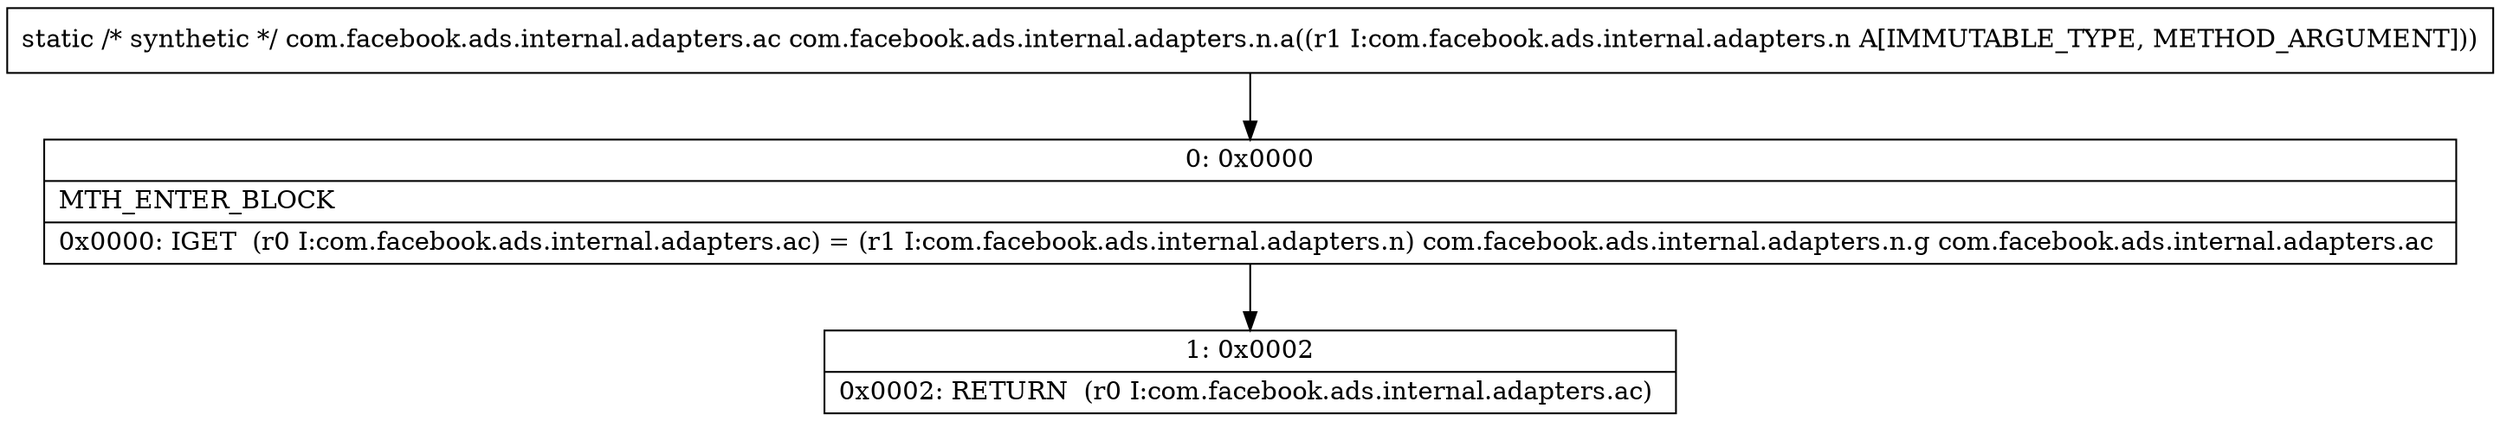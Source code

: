 digraph "CFG forcom.facebook.ads.internal.adapters.n.a(Lcom\/facebook\/ads\/internal\/adapters\/n;)Lcom\/facebook\/ads\/internal\/adapters\/ac;" {
Node_0 [shape=record,label="{0\:\ 0x0000|MTH_ENTER_BLOCK\l|0x0000: IGET  (r0 I:com.facebook.ads.internal.adapters.ac) = (r1 I:com.facebook.ads.internal.adapters.n) com.facebook.ads.internal.adapters.n.g com.facebook.ads.internal.adapters.ac \l}"];
Node_1 [shape=record,label="{1\:\ 0x0002|0x0002: RETURN  (r0 I:com.facebook.ads.internal.adapters.ac) \l}"];
MethodNode[shape=record,label="{static \/* synthetic *\/ com.facebook.ads.internal.adapters.ac com.facebook.ads.internal.adapters.n.a((r1 I:com.facebook.ads.internal.adapters.n A[IMMUTABLE_TYPE, METHOD_ARGUMENT])) }"];
MethodNode -> Node_0;
Node_0 -> Node_1;
}

